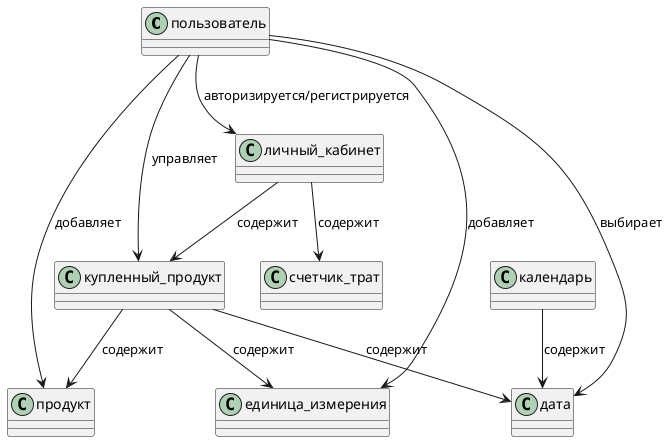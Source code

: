 @startuml diagram_model

class пользователь
class продукт
class единица_измерения
class купленный_продукт
class календарь
class дата
class личный_кабинет
class счетчик_трат


пользователь --> продукт: добавляет
пользователь --> единица_измерения: добавляет
пользователь --> купленный_продукт: управляет
пользователь --> личный_кабинет: авторизируется/регистрируется
пользователь --> дата: выбирает
личный_кабинет --> купленный_продукт: содержит
личный_кабинет --> счетчик_трат: содержит
купленный_продукт --> продукт: содержит
купленный_продукт --> единица_измерения: содержит
купленный_продукт --> дата: содержит
календарь --> дата: содержит




@enduml